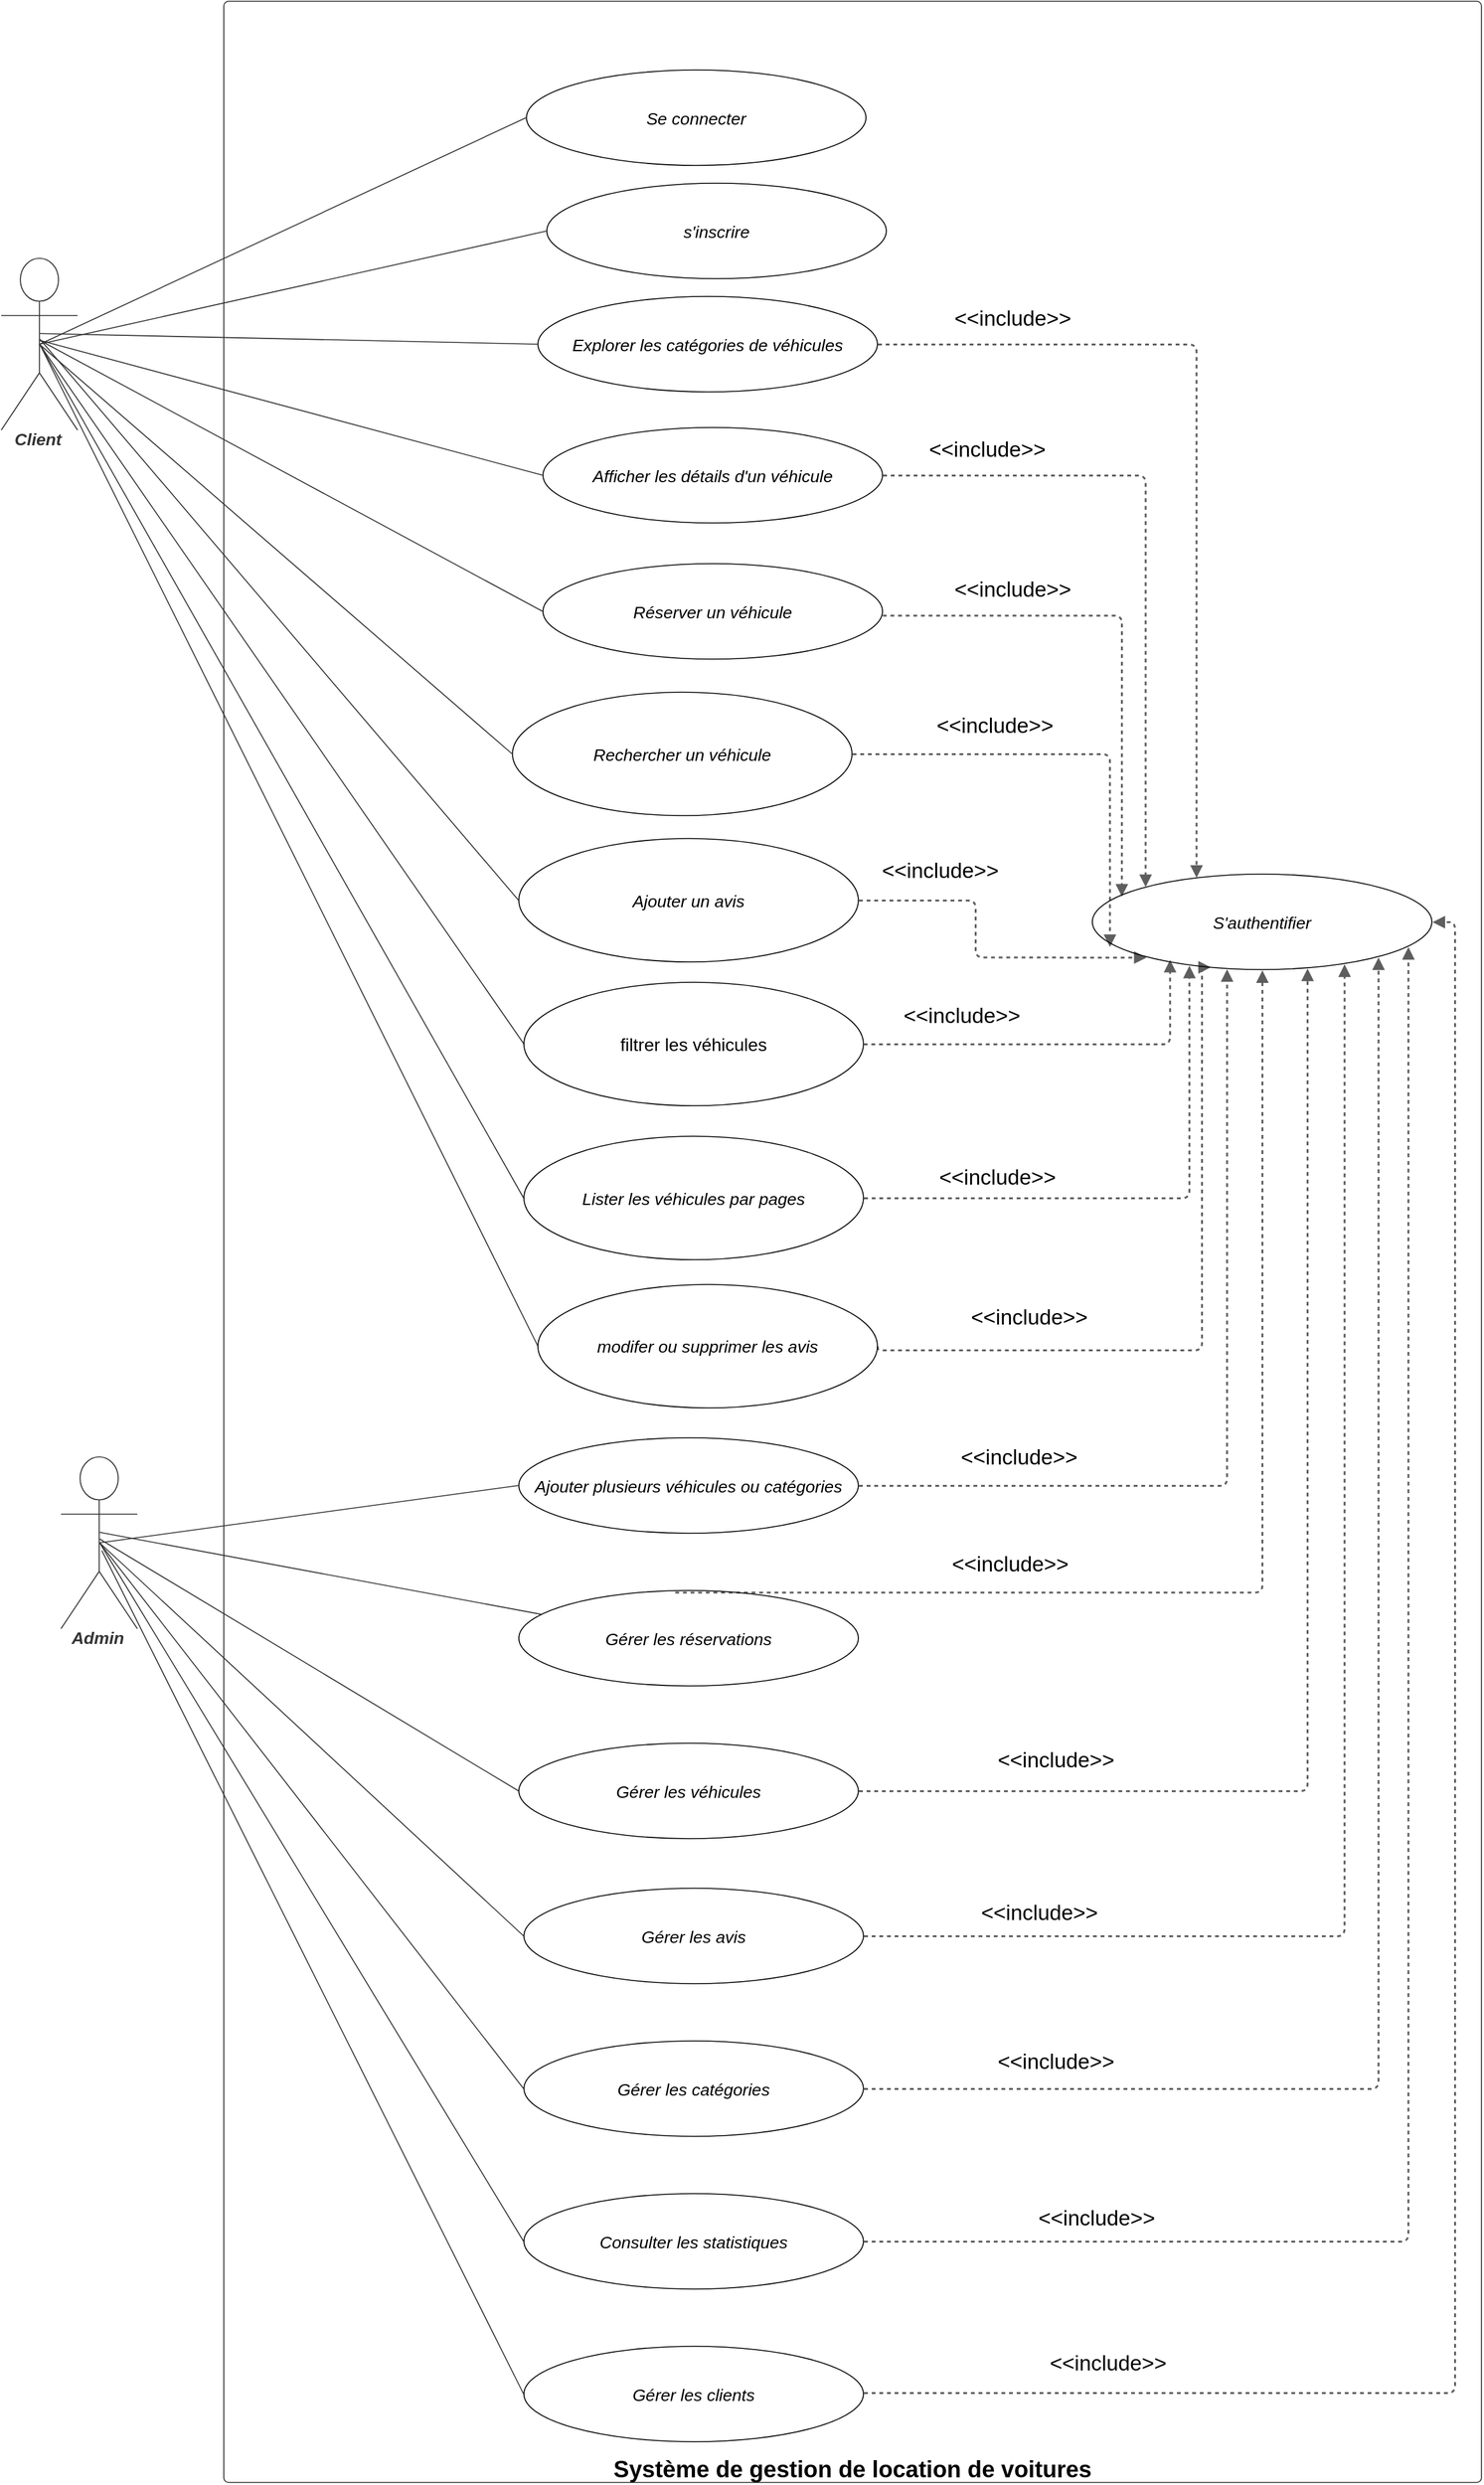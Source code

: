 <mxfile version="26.0.2">
  <diagram name="Page-1" id="8tFikdzhdgEhzR_TYcgz">
    <mxGraphModel grid="0" page="0" gridSize="10" guides="0" tooltips="1" connect="1" arrows="0" fold="1" pageScale="1" pageWidth="827" pageHeight="1169" math="0" shadow="0">
      <root>
        <mxCell id="0" />
        <mxCell id="1" parent="0" />
        <mxCell id="M5CqKMJf0OVnohFVq-WX-1" value="Système de gestion de location de voitures" style="html=1;overflow=block;blockSpacing=1;whiteSpace=wrap;container=1;pointerEvents=0;collapsible=0;recursiveResize=0;fontSize=18.3;fontStyle=1;spacing=0;verticalAlign=bottom;strokeColor=#333333;strokeOpacity=100;fillOpacity=0;rounded=1;absoluteArcSize=1;arcSize=7.5;fillColor=#000000;strokeWidth=0.8;lucidId=CK0EMBm4wFyv;" vertex="1" parent="1">
          <mxGeometry x="-1301" y="-1148" width="989" height="1950" as="geometry" />
        </mxCell>
        <mxCell id="M5CqKMJf0OVnohFVq-WX-3" value="Se connecter" style="html=1;overflow=block;blockSpacing=1;whiteSpace=wrap;ellipse;fontSize=13.3;fontStyle=2;align=center;spacing=0;verticalAlign=middle;strokeOpacity=100;fillOpacity=0;rounded=1;absoluteArcSize=1;arcSize=7.5;fillColor=#000000;strokeWidth=0.8;lucidId=CK0E9Hf3wBpa;" vertex="1" parent="M5CqKMJf0OVnohFVq-WX-1">
          <mxGeometry x="238" y="54" width="267" height="75" as="geometry" />
        </mxCell>
        <mxCell id="M5CqKMJf0OVnohFVq-WX-4" value="" style="html=1;jettySize=18;whiteSpace=wrap;fontSize=13;strokeColor=#333333;strokeOpacity=100;strokeWidth=0.8;rounded=0;startArrow=none;endArrow=none;exitX=0.506;exitY=0.5;exitPerimeter=0;entryX=-0.001;entryY=0.5;entryPerimeter=0;lucidId=CK0EUQql4HA5;" edge="1" parent="M5CqKMJf0OVnohFVq-WX-1" source="M5CqKMJf0OVnohFVq-WX-2" target="M5CqKMJf0OVnohFVq-WX-3">
          <mxGeometry width="100" height="100" relative="1" as="geometry">
            <Array as="points" />
          </mxGeometry>
        </mxCell>
        <mxCell id="M5CqKMJf0OVnohFVq-WX-5" value="Explorer les catégories de véhicules" style="html=1;overflow=block;blockSpacing=1;whiteSpace=wrap;ellipse;fontSize=13.3;fontStyle=2;align=center;spacing=0;verticalAlign=middle;strokeOpacity=100;fillOpacity=0;rounded=1;absoluteArcSize=1;arcSize=7.5;fillColor=#000000;strokeWidth=0.8;lucidId=CK0ENpOty4G4;" vertex="1" parent="M5CqKMJf0OVnohFVq-WX-1">
          <mxGeometry x="247" y="232" width="267" height="75" as="geometry" />
        </mxCell>
        <mxCell id="M5CqKMJf0OVnohFVq-WX-6" value="" style="html=1;jettySize=18;whiteSpace=wrap;fontSize=13;strokeColor=#333333;strokeOpacity=100;strokeWidth=0.8;rounded=0;startArrow=none;endArrow=none;exitX=0.506;exitY=0.438;exitPerimeter=0;entryX=-0.001;entryY=0.5;entryPerimeter=0;lucidId=CK0E6IXpcuNx;" edge="1" parent="M5CqKMJf0OVnohFVq-WX-1" source="M5CqKMJf0OVnohFVq-WX-2" target="M5CqKMJf0OVnohFVq-WX-5">
          <mxGeometry width="100" height="100" relative="1" as="geometry">
            <Array as="points" />
          </mxGeometry>
        </mxCell>
        <mxCell id="M5CqKMJf0OVnohFVq-WX-24" value="" style="html=1;jettySize=18;whiteSpace=wrap;fontSize=13;strokeColor=#5E5E5E;dashed=1;fixDash=1;strokeWidth=1.5;rounded=1;arcSize=12;edgeStyle=orthogonalEdgeStyle;startArrow=none;endArrow=block;endFill=1;exitX=1.001;exitY=0.5;exitPerimeter=0;entryX=0.306;entryY=0.035;entryPerimeter=0;lucidId=CK0E~pfM1WBR;" edge="1" parent="M5CqKMJf0OVnohFVq-WX-1" source="M5CqKMJf0OVnohFVq-WX-5" target="M5CqKMJf0OVnohFVq-WX-22">
          <mxGeometry width="100" height="100" relative="1" as="geometry">
            <Array as="points" />
          </mxGeometry>
        </mxCell>
        <mxCell id="M5CqKMJf0OVnohFVq-WX-31" value="&amp;lt;&amp;lt;include&amp;gt;&amp;gt;" style="html=1;overflow=block;blockSpacing=1;whiteSpace=wrap;fontSize=16.7;align=center;spacing=3.8;strokeColor=none;fillOpacity=0;rounded=1;absoluteArcSize=1;arcSize=9;fillColor=#ffffff;strokeWidth=0;lucidId=CK0E-eoepwRS;" vertex="1" parent="M5CqKMJf0OVnohFVq-WX-1">
          <mxGeometry x="571" y="236" width="99" height="28" as="geometry" />
        </mxCell>
        <mxCell id="M5CqKMJf0OVnohFVq-WX-7" value="Afficher les détails d&#39;un véhicule" style="html=1;overflow=block;blockSpacing=1;whiteSpace=wrap;ellipse;fontSize=13.3;fontStyle=2;align=center;spacing=0;verticalAlign=middle;strokeOpacity=100;fillOpacity=0;rounded=1;absoluteArcSize=1;arcSize=7.5;fillColor=#000000;strokeWidth=0.8;lucidId=CK0EKlx9J_is;" vertex="1" parent="M5CqKMJf0OVnohFVq-WX-1">
          <mxGeometry x="251" y="335" width="267" height="75" as="geometry" />
        </mxCell>
        <mxCell id="M5CqKMJf0OVnohFVq-WX-32" value="&amp;lt;&amp;lt;include&amp;gt;&amp;gt;" style="html=1;overflow=block;blockSpacing=1;whiteSpace=wrap;fontSize=16.7;align=center;spacing=3.8;strokeColor=none;fillOpacity=0;rounded=1;absoluteArcSize=1;arcSize=9;fillColor=#ffffff;strokeWidth=0;lucidId=CK0EwcfX8QY_;" vertex="1" parent="M5CqKMJf0OVnohFVq-WX-1">
          <mxGeometry x="551" y="339" width="99" height="28" as="geometry" />
        </mxCell>
        <mxCell id="M5CqKMJf0OVnohFVq-WX-25" value="" style="html=1;jettySize=18;whiteSpace=wrap;fontSize=13;strokeColor=#5E5E5E;dashed=1;fixDash=1;strokeWidth=1.5;rounded=1;arcSize=12;edgeStyle=orthogonalEdgeStyle;startArrow=none;endArrow=block;endFill=1;exitX=1.001;exitY=0.5;exitPerimeter=0;entryX=0.156;entryY=0.132;entryPerimeter=0;lucidId=CK0EK3ezp~iS;" edge="1" parent="M5CqKMJf0OVnohFVq-WX-1" source="M5CqKMJf0OVnohFVq-WX-7" target="M5CqKMJf0OVnohFVq-WX-22">
          <mxGeometry width="100" height="100" relative="1" as="geometry">
            <Array as="points" />
          </mxGeometry>
        </mxCell>
        <mxCell id="M5CqKMJf0OVnohFVq-WX-8" value="" style="html=1;jettySize=18;whiteSpace=wrap;fontSize=13;strokeColor=#333333;strokeOpacity=100;strokeWidth=0.8;rounded=0;startArrow=none;endArrow=none;exitX=0.506;exitY=0.478;exitPerimeter=0;entryX=-0.001;entryY=0.5;entryPerimeter=0;lucidId=CK0E13DoGg3B;" edge="1" parent="M5CqKMJf0OVnohFVq-WX-1" source="M5CqKMJf0OVnohFVq-WX-2" target="M5CqKMJf0OVnohFVq-WX-7">
          <mxGeometry width="100" height="100" relative="1" as="geometry">
            <Array as="points" />
          </mxGeometry>
        </mxCell>
        <mxCell id="M5CqKMJf0OVnohFVq-WX-10" value="" style="html=1;jettySize=18;whiteSpace=wrap;fontSize=13;strokeColor=#333333;strokeOpacity=100;strokeWidth=0.8;rounded=0;startArrow=none;endArrow=none;exitX=0.506;exitY=0.478;exitPerimeter=0;entryX=-0.001;entryY=0.5;entryPerimeter=0;lucidId=CK0EXgbHCYZu;" edge="1" parent="M5CqKMJf0OVnohFVq-WX-1" source="M5CqKMJf0OVnohFVq-WX-2" target="M5CqKMJf0OVnohFVq-WX-9">
          <mxGeometry width="100" height="100" relative="1" as="geometry">
            <Array as="points" />
          </mxGeometry>
        </mxCell>
        <mxCell id="M5CqKMJf0OVnohFVq-WX-9" value="Réserver un véhicule" style="html=1;overflow=block;blockSpacing=1;whiteSpace=wrap;ellipse;fontSize=13.3;fontStyle=2;align=center;spacing=0;verticalAlign=middle;strokeOpacity=100;fillOpacity=0;rounded=1;absoluteArcSize=1;arcSize=7.5;fillColor=#000000;strokeWidth=0.8;lucidId=CK0E0zwe0y_t;" vertex="1" parent="M5CqKMJf0OVnohFVq-WX-1">
          <mxGeometry x="251" y="442" width="267" height="75" as="geometry" />
        </mxCell>
        <mxCell id="M5CqKMJf0OVnohFVq-WX-33" value="&amp;lt;&amp;lt;include&amp;gt;&amp;gt;" style="html=1;overflow=block;blockSpacing=1;whiteSpace=wrap;fontSize=16.7;align=center;spacing=3.8;strokeColor=none;fillOpacity=0;rounded=1;absoluteArcSize=1;arcSize=9;rotation=0;fillColor=#ffffff;strokeWidth=0;lucidId=CK0EBZMPAoHC;" vertex="1" parent="M5CqKMJf0OVnohFVq-WX-1">
          <mxGeometry x="571" y="449" width="99" height="28" as="geometry" />
        </mxCell>
        <mxCell id="M5CqKMJf0OVnohFVq-WX-26" value="" style="html=1;jettySize=18;whiteSpace=wrap;fontSize=13;strokeColor=#5E5E5E;dashed=1;fixDash=1;strokeWidth=1.5;rounded=1;arcSize=12;edgeStyle=orthogonalEdgeStyle;startArrow=none;endArrow=block;endFill=1;exitX=1;exitY=0.541;exitPerimeter=0;entryX=0.086;entryY=0.232;entryPerimeter=0;lucidId=CK0ERkbj00hn;entryDx=0;entryDy=0;" edge="1" parent="M5CqKMJf0OVnohFVq-WX-1" source="M5CqKMJf0OVnohFVq-WX-9" target="M5CqKMJf0OVnohFVq-WX-22">
          <mxGeometry width="100" height="100" relative="1" as="geometry">
            <Array as="points" />
          </mxGeometry>
        </mxCell>
        <mxCell id="M5CqKMJf0OVnohFVq-WX-27" value="" style="html=1;jettySize=18;whiteSpace=wrap;fontSize=13;strokeColor=#5E5E5E;dashed=1;fixDash=1;strokeWidth=1.5;rounded=1;arcSize=12;edgeStyle=orthogonalEdgeStyle;startArrow=none;endArrow=block;endFill=1;exitX=1.001;exitY=0.5;exitPerimeter=0;entryX=0.051;entryY=0.76;entryPerimeter=0;lucidId=CK0EiBIn4RwE;entryDx=0;entryDy=0;" edge="1" parent="M5CqKMJf0OVnohFVq-WX-1" source="M5CqKMJf0OVnohFVq-WX-11" target="M5CqKMJf0OVnohFVq-WX-22">
          <mxGeometry width="100" height="100" relative="1" as="geometry">
            <Array as="points" />
          </mxGeometry>
        </mxCell>
        <mxCell id="M5CqKMJf0OVnohFVq-WX-34" value="&amp;lt;&amp;lt;include&amp;gt;&amp;gt;" style="html=1;overflow=block;blockSpacing=1;whiteSpace=wrap;fontSize=16.7;align=center;spacing=3.8;strokeColor=none;fillOpacity=0;rounded=1;absoluteArcSize=1;arcSize=9;rotation=0;fillColor=#ffffff;strokeWidth=0;lucidId=CK0EK9EnWHUO;" vertex="1" parent="M5CqKMJf0OVnohFVq-WX-1">
          <mxGeometry x="557" y="556" width="99" height="28" as="geometry" />
        </mxCell>
        <mxCell id="M5CqKMJf0OVnohFVq-WX-11" value="Rechercher un véhicule" style="html=1;overflow=block;blockSpacing=1;whiteSpace=wrap;ellipse;fontSize=13.3;fontStyle=2;align=center;spacing=0;verticalAlign=middle;strokeOpacity=100;fillOpacity=0;rounded=1;absoluteArcSize=1;arcSize=7.5;fillColor=#000000;strokeWidth=0.8;lucidId=CK0EZ~re4L80;" vertex="1" parent="M5CqKMJf0OVnohFVq-WX-1">
          <mxGeometry x="227" y="543" width="267" height="97" as="geometry" />
        </mxCell>
        <mxCell id="M5CqKMJf0OVnohFVq-WX-12" value="" style="html=1;jettySize=18;whiteSpace=wrap;fontSize=13;strokeColor=#333333;strokeOpacity=100;strokeWidth=0.8;rounded=0;startArrow=none;endArrow=none;exitX=0.507;exitY=0.503;exitPerimeter=0;entryX=-0.001;entryY=0.5;entryPerimeter=0;lucidId=CK0E~I7SyGtF;" edge="1" parent="M5CqKMJf0OVnohFVq-WX-1" source="M5CqKMJf0OVnohFVq-WX-2" target="M5CqKMJf0OVnohFVq-WX-11">
          <mxGeometry width="100" height="100" relative="1" as="geometry">
            <Array as="points" />
          </mxGeometry>
        </mxCell>
        <mxCell id="M5CqKMJf0OVnohFVq-WX-38" value="" style="html=1;jettySize=18;whiteSpace=wrap;fontSize=13;strokeColor=#333333;strokeOpacity=100;strokeWidth=0.8;rounded=0;startArrow=none;endArrow=none;exitX=0.506;exitY=0.47;exitPerimeter=0;entryX=-0.001;entryY=0.5;entryPerimeter=0;lucidId=w30EGQ..YW8n;" edge="1" parent="M5CqKMJf0OVnohFVq-WX-1" source="M5CqKMJf0OVnohFVq-WX-2" target="M5CqKMJf0OVnohFVq-WX-37">
          <mxGeometry width="100" height="100" relative="1" as="geometry">
            <Array as="points" />
          </mxGeometry>
        </mxCell>
        <mxCell id="M5CqKMJf0OVnohFVq-WX-70" value="" style="html=1;jettySize=18;whiteSpace=wrap;fontSize=13;strokeColor=#333333;strokeOpacity=100;strokeWidth=0.8;rounded=0;startArrow=none;endArrow=none;exitX=0.5;exitY=0.5;exitPerimeter=0;entryX=0;entryY=0.5;lucidId=a50EpZdBVr6r;entryDx=0;entryDy=0;exitDx=0;exitDy=0;" edge="1" parent="M5CqKMJf0OVnohFVq-WX-1" source="M5CqKMJf0OVnohFVq-WX-2" target="M5CqKMJf0OVnohFVq-WX-66">
          <mxGeometry width="100" height="100" relative="1" as="geometry">
            <Array as="points" />
            <mxPoint x="-135" y="280" as="sourcePoint" />
            <mxPoint x="246" y="951" as="targetPoint" />
          </mxGeometry>
        </mxCell>
        <mxCell id="M5CqKMJf0OVnohFVq-WX-42" value="" style="html=1;jettySize=18;whiteSpace=wrap;fontSize=13;strokeColor=#333333;strokeOpacity=100;strokeWidth=0.8;rounded=0;startArrow=none;endArrow=none;exitX=0.506;exitY=0.501;exitPerimeter=0;entryX=-0.001;entryY=0.5;entryPerimeter=0;lucidId=a50EpZdBVr6r;" edge="1" parent="M5CqKMJf0OVnohFVq-WX-1" source="M5CqKMJf0OVnohFVq-WX-2" target="M5CqKMJf0OVnohFVq-WX-41">
          <mxGeometry width="100" height="100" relative="1" as="geometry">
            <Array as="points" />
          </mxGeometry>
        </mxCell>
        <mxCell id="M5CqKMJf0OVnohFVq-WX-74" value="" style="html=1;jettySize=18;whiteSpace=wrap;fontSize=13;strokeColor=#333333;strokeOpacity=100;strokeWidth=0.8;rounded=0;startArrow=none;endArrow=none;entryX=0;entryY=0.5;lucidId=a50EpZdBVr6r;entryDx=0;entryDy=0;" edge="1" parent="M5CqKMJf0OVnohFVq-WX-1" target="M5CqKMJf0OVnohFVq-WX-65">
          <mxGeometry width="100" height="100" relative="1" as="geometry">
            <Array as="points" />
            <mxPoint x="-144" y="271" as="sourcePoint" />
            <mxPoint x="246" y="951" as="targetPoint" />
          </mxGeometry>
        </mxCell>
        <mxCell id="M5CqKMJf0OVnohFVq-WX-37" value="Ajouter un avis" style="html=1;overflow=block;blockSpacing=1;whiteSpace=wrap;ellipse;fontSize=13.3;fontStyle=2;align=center;spacing=0;verticalAlign=middle;strokeOpacity=100;fillOpacity=0;rounded=1;absoluteArcSize=1;arcSize=7.5;fillColor=#000000;strokeWidth=0.8;lucidId=w30El8iRUl3f;" vertex="1" parent="M5CqKMJf0OVnohFVq-WX-1">
          <mxGeometry x="232" y="658" width="267" height="97" as="geometry" />
        </mxCell>
        <mxCell id="M5CqKMJf0OVnohFVq-WX-66" value="&lt;span style=&quot;font-family: &amp;quot;Nunito Sans&amp;quot;, sans-serif; font-size: 14px; font-style: normal; text-align: start; white-space-collapse: preserve; background-color: rgb(255, 255, 255);&quot;&gt;filtrer les véhicules&lt;/span&gt;" style="html=1;overflow=block;blockSpacing=1;whiteSpace=wrap;ellipse;fontSize=13.3;fontStyle=2;align=center;spacing=0;verticalAlign=middle;strokeOpacity=100;fillOpacity=0;rounded=1;absoluteArcSize=1;arcSize=7.5;fillColor=#000000;strokeWidth=0.8;lucidId=a50EUzltQLbh;" vertex="1" parent="M5CqKMJf0OVnohFVq-WX-1">
          <mxGeometry x="236" y="771" width="267" height="97" as="geometry" />
        </mxCell>
        <mxCell id="M5CqKMJf0OVnohFVq-WX-35" value="" style="html=1;jettySize=18;whiteSpace=wrap;fontSize=13;strokeColor=#5E5E5E;dashed=1;fixDash=1;strokeWidth=1.5;rounded=1;arcSize=12;edgeStyle=orthogonalEdgeStyle;startArrow=none;endArrow=block;endFill=1;exitX=1.001;exitY=0.5;exitPerimeter=0;entryX=0.159;entryY=0.871;entryPerimeter=0;lucidId=w30E88Yl7yk3;" edge="1" parent="M5CqKMJf0OVnohFVq-WX-1" source="M5CqKMJf0OVnohFVq-WX-37" target="M5CqKMJf0OVnohFVq-WX-22">
          <mxGeometry width="100" height="100" relative="1" as="geometry">
            <Array as="points" />
          </mxGeometry>
        </mxCell>
        <mxCell id="M5CqKMJf0OVnohFVq-WX-36" value="&amp;lt;&amp;lt;include&amp;gt;&amp;gt;" style="html=1;overflow=block;blockSpacing=1;whiteSpace=wrap;fontSize=16.7;align=center;spacing=3.8;strokeColor=none;fillOpacity=0;rounded=1;absoluteArcSize=1;arcSize=9;fillColor=#ffffff;strokeWidth=0;lucidId=w30E~kOv3~ei;" vertex="1" parent="M5CqKMJf0OVnohFVq-WX-1">
          <mxGeometry x="514" y="670" width="99" height="28" as="geometry" />
        </mxCell>
        <mxCell id="M5CqKMJf0OVnohFVq-WX-69" value="&amp;lt;&amp;lt;include&amp;gt;&amp;gt;" style="html=1;overflow=block;blockSpacing=1;whiteSpace=wrap;fontSize=16.7;align=center;spacing=3.8;strokeColor=none;fillOpacity=0;rounded=1;absoluteArcSize=1;arcSize=9;fillColor=#ffffff;strokeWidth=0;lucidId=w30E~kOv3~ei;" vertex="1" parent="M5CqKMJf0OVnohFVq-WX-1">
          <mxGeometry x="531" y="784" width="99" height="28" as="geometry" />
        </mxCell>
        <mxCell id="M5CqKMJf0OVnohFVq-WX-67" value="" style="html=1;jettySize=18;whiteSpace=wrap;fontSize=13;strokeColor=#5E5E5E;dashed=1;fixDash=1;strokeWidth=1.5;rounded=1;arcSize=12;edgeStyle=orthogonalEdgeStyle;startArrow=none;endArrow=block;endFill=1;exitX=1;exitY=0.5;entryX=0.228;entryY=0.895;entryPerimeter=0;lucidId=w30E88Yl7yk3;exitDx=0;exitDy=0;entryDx=0;entryDy=0;" edge="1" parent="M5CqKMJf0OVnohFVq-WX-1" source="M5CqKMJf0OVnohFVq-WX-66" target="M5CqKMJf0OVnohFVq-WX-22">
          <mxGeometry width="100" height="100" relative="1" as="geometry">
            <Array as="points" />
            <mxPoint x="509" y="717" as="sourcePoint" />
            <mxPoint x="735" y="761" as="targetPoint" />
          </mxGeometry>
        </mxCell>
        <mxCell id="M5CqKMJf0OVnohFVq-WX-41" value="Lister les véhicules par pages" style="html=1;overflow=block;blockSpacing=1;whiteSpace=wrap;ellipse;fontSize=13.3;fontStyle=2;align=center;spacing=0;verticalAlign=middle;strokeOpacity=100;fillOpacity=0;rounded=1;absoluteArcSize=1;arcSize=7.5;fillColor=#000000;strokeWidth=0.8;lucidId=a50EUzltQLbh;" vertex="1" parent="M5CqKMJf0OVnohFVq-WX-1">
          <mxGeometry x="236" y="892" width="267" height="97" as="geometry" />
        </mxCell>
        <mxCell id="M5CqKMJf0OVnohFVq-WX-40" value="&amp;lt;&amp;lt;include&amp;gt;&amp;gt;" style="html=1;overflow=block;blockSpacing=1;whiteSpace=wrap;fontSize=16.7;align=center;spacing=3.8;strokeColor=none;fillOpacity=0;rounded=1;absoluteArcSize=1;arcSize=9;fillColor=#ffffff;strokeWidth=0;lucidId=a50EnXLfE4Lo;" vertex="1" parent="M5CqKMJf0OVnohFVq-WX-1">
          <mxGeometry x="559" y="911" width="99" height="28" as="geometry" />
        </mxCell>
        <mxCell id="M5CqKMJf0OVnohFVq-WX-39" value="" style="html=1;jettySize=18;whiteSpace=wrap;fontSize=13;strokeColor=#5E5E5E;dashed=1;fixDash=1;strokeWidth=1.5;rounded=1;arcSize=12;edgeStyle=orthogonalEdgeStyle;startArrow=none;endArrow=block;endFill=1;exitX=1.001;exitY=0.5;exitPerimeter=0;entryX=0.285;entryY=0.956;entryPerimeter=0;lucidId=a50EoMD4XKtJ;" edge="1" parent="M5CqKMJf0OVnohFVq-WX-1" source="M5CqKMJf0OVnohFVq-WX-41" target="M5CqKMJf0OVnohFVq-WX-22">
          <mxGeometry width="100" height="100" relative="1" as="geometry">
            <Array as="points">
              <mxPoint x="759" y="940" />
            </Array>
          </mxGeometry>
        </mxCell>
        <mxCell id="M5CqKMJf0OVnohFVq-WX-72" value="" style="html=1;jettySize=18;whiteSpace=wrap;fontSize=13;strokeColor=#5E5E5E;dashed=1;fixDash=1;strokeWidth=1.5;rounded=1;arcSize=12;edgeStyle=orthogonalEdgeStyle;startArrow=none;endArrow=block;endFill=1;exitX=1;exitY=0.5;lucidId=a50EoMD4XKtJ;exitDx=0;exitDy=0;" edge="1" parent="M5CqKMJf0OVnohFVq-WX-1" source="M5CqKMJf0OVnohFVq-WX-65">
          <mxGeometry width="100" height="100" relative="1" as="geometry">
            <Array as="points">
              <mxPoint x="514" y="1060" />
              <mxPoint x="769" y="1060" />
              <mxPoint x="769" y="759" />
            </Array>
            <mxPoint x="513" y="951" as="sourcePoint" />
            <mxPoint x="776" y="759" as="targetPoint" />
          </mxGeometry>
        </mxCell>
        <mxCell id="M5CqKMJf0OVnohFVq-WX-73" value="&amp;lt;&amp;lt;include&amp;gt;&amp;gt;" style="html=1;overflow=block;blockSpacing=1;whiteSpace=wrap;fontSize=16.7;align=center;spacing=3.8;strokeColor=none;fillOpacity=0;rounded=1;absoluteArcSize=1;arcSize=9;rotation=0;fillColor=#ffffff;strokeWidth=0;lucidId=CK0Ee~tf3I9x;" vertex="1" parent="M5CqKMJf0OVnohFVq-WX-1">
          <mxGeometry x="584" y="1021" width="99" height="28" as="geometry" />
        </mxCell>
        <mxCell id="M5CqKMJf0OVnohFVq-WX-28" value="" style="html=1;jettySize=18;whiteSpace=wrap;fontSize=13;strokeColor=#5E5E5E;dashed=1;fixDash=1;strokeWidth=1.5;rounded=1;arcSize=12;edgeStyle=orthogonalEdgeStyle;startArrow=none;endArrow=block;endFill=1;exitX=1.001;exitY=0.5;exitPerimeter=0;entryX=0.396;entryY=0.993;entryPerimeter=0;lucidId=CK0E8CaT8H~e;" edge="1" parent="M5CqKMJf0OVnohFVq-WX-1" source="M5CqKMJf0OVnohFVq-WX-14" target="M5CqKMJf0OVnohFVq-WX-22">
          <mxGeometry width="100" height="100" relative="1" as="geometry">
            <Array as="points" />
          </mxGeometry>
        </mxCell>
        <mxCell id="M5CqKMJf0OVnohFVq-WX-29" value="" style="html=1;jettySize=18;whiteSpace=wrap;fontSize=13;strokeColor=#5E5E5E;dashed=1;fixDash=1;strokeWidth=1.5;rounded=1;arcSize=12;edgeStyle=orthogonalEdgeStyle;startArrow=none;endArrow=block;endFill=1;exitX=0.46;exitY=0.019;exitPerimeter=0;entryX=0.5;entryY=1.005;entryPerimeter=0;lucidId=CK0E5xMKhLxb;exitDx=0;exitDy=0;" edge="1" parent="M5CqKMJf0OVnohFVq-WX-1" source="M5CqKMJf0OVnohFVq-WX-16" target="M5CqKMJf0OVnohFVq-WX-22">
          <mxGeometry width="100" height="100" relative="1" as="geometry">
            <Array as="points" />
          </mxGeometry>
        </mxCell>
        <mxCell id="M5CqKMJf0OVnohFVq-WX-43" value="" style="html=1;jettySize=18;whiteSpace=wrap;fontSize=13;strokeColor=#5E5E5E;dashed=1;fixDash=1;strokeWidth=1.5;rounded=1;arcSize=12;edgeStyle=orthogonalEdgeStyle;startArrow=none;endArrow=block;endFill=1;exitX=1.001;exitY=0.5;exitPerimeter=0;entryX=0.633;entryY=0.986;entryPerimeter=0;lucidId=E90Eg_id79T4;" edge="1" parent="M5CqKMJf0OVnohFVq-WX-1" source="M5CqKMJf0OVnohFVq-WX-18" target="M5CqKMJf0OVnohFVq-WX-22">
          <mxGeometry width="100" height="100" relative="1" as="geometry">
            <Array as="points" />
          </mxGeometry>
        </mxCell>
        <mxCell id="M5CqKMJf0OVnohFVq-WX-46" value="" style="html=1;jettySize=18;whiteSpace=wrap;fontSize=13;strokeColor=#5E5E5E;dashed=1;fixDash=1;strokeWidth=1.5;rounded=1;arcSize=12;edgeStyle=orthogonalEdgeStyle;startArrow=none;endArrow=block;endFill=1;exitX=1.001;exitY=0.5;exitPerimeter=0;entryX=0.742;entryY=0.942;entryPerimeter=0;lucidId=p.0Ef7bvcyhS;" edge="1" parent="M5CqKMJf0OVnohFVq-WX-1" source="M5CqKMJf0OVnohFVq-WX-47" target="M5CqKMJf0OVnohFVq-WX-22">
          <mxGeometry width="100" height="100" relative="1" as="geometry">
            <Array as="points" />
          </mxGeometry>
        </mxCell>
        <mxCell id="M5CqKMJf0OVnohFVq-WX-53" value="" style="html=1;jettySize=18;whiteSpace=wrap;fontSize=13;strokeColor=#5E5E5E;dashed=1;fixDash=1;strokeWidth=1.5;rounded=1;arcSize=12;edgeStyle=orthogonalEdgeStyle;startArrow=none;endArrow=block;endFill=1;exitX=1.001;exitY=0.5;exitPerimeter=0;entryX=0.842;entryY=0.87;entryPerimeter=0;lucidId=p.0E29tA3ouc;" edge="1" parent="M5CqKMJf0OVnohFVq-WX-1" source="M5CqKMJf0OVnohFVq-WX-49" target="M5CqKMJf0OVnohFVq-WX-22">
          <mxGeometry width="100" height="100" relative="1" as="geometry">
            <Array as="points" />
          </mxGeometry>
        </mxCell>
        <mxCell id="M5CqKMJf0OVnohFVq-WX-54" value="" style="html=1;jettySize=18;whiteSpace=wrap;fontSize=13;strokeColor=#5E5E5E;dashed=1;fixDash=1;strokeWidth=1.5;rounded=1;arcSize=12;edgeStyle=orthogonalEdgeStyle;startArrow=none;endArrow=block;endFill=1;exitX=1.001;exitY=0.5;exitPerimeter=0;entryX=0.93;entryY=0.761;entryPerimeter=0;lucidId=p.0Eyr6aF1ef;" edge="1" parent="M5CqKMJf0OVnohFVq-WX-1" source="M5CqKMJf0OVnohFVq-WX-51" target="M5CqKMJf0OVnohFVq-WX-22">
          <mxGeometry width="100" height="100" relative="1" as="geometry">
            <Array as="points" />
          </mxGeometry>
        </mxCell>
        <mxCell id="M5CqKMJf0OVnohFVq-WX-59" value="" style="html=1;jettySize=18;whiteSpace=wrap;fontSize=13;strokeColor=#5E5E5E;dashed=1;fixDash=1;strokeWidth=1.5;rounded=1;arcSize=12;edgeStyle=orthogonalEdgeStyle;startArrow=none;endArrow=block;endFill=1;exitX=1.001;exitY=0.486;exitPerimeter=0;entryX=1.001;entryY=0.5;entryPerimeter=0;lucidId=6o1E--53O8.L;" edge="1" parent="M5CqKMJf0OVnohFVq-WX-1" source="M5CqKMJf0OVnohFVq-WX-20" target="M5CqKMJf0OVnohFVq-WX-22">
          <mxGeometry width="100" height="100" relative="1" as="geometry">
            <Array as="points" />
          </mxGeometry>
        </mxCell>
        <mxCell id="M5CqKMJf0OVnohFVq-WX-22" value="S&#39;authentifier" style="html=1;overflow=block;blockSpacing=1;whiteSpace=wrap;ellipse;fontSize=13.3;fontStyle=2;align=center;spacing=0;verticalAlign=middle;strokeOpacity=100;fillOpacity=0;rounded=1;absoluteArcSize=1;arcSize=7.5;fillColor=#000000;strokeWidth=0.8;lucidId=CK0EqNExcR1~;" vertex="1" parent="M5CqKMJf0OVnohFVq-WX-1">
          <mxGeometry x="683" y="686" width="267" height="75" as="geometry" />
        </mxCell>
        <mxCell id="M5CqKMJf0OVnohFVq-WX-65" value="modifer ou supprimer les avis" style="html=1;overflow=block;blockSpacing=1;whiteSpace=wrap;ellipse;fontSize=13.3;fontStyle=2;align=center;spacing=0;verticalAlign=middle;strokeOpacity=100;fillOpacity=0;rounded=1;absoluteArcSize=1;arcSize=7.5;fillColor=#000000;strokeWidth=0.8;lucidId=a50EUzltQLbh;" vertex="1" parent="M5CqKMJf0OVnohFVq-WX-1">
          <mxGeometry x="247" y="1008.5" width="267" height="97" as="geometry" />
        </mxCell>
        <mxCell id="M5CqKMJf0OVnohFVq-WX-14" value="Ajouter plusieurs véhicules ou catégories" style="html=1;overflow=block;blockSpacing=1;whiteSpace=wrap;ellipse;fontSize=13.3;fontStyle=2;align=center;spacing=0;verticalAlign=middle;strokeOpacity=100;fillOpacity=0;rounded=1;absoluteArcSize=1;arcSize=7.5;fillColor=#000000;strokeWidth=0.8;lucidId=CK0ErTKvW0Dm;" vertex="1" parent="M5CqKMJf0OVnohFVq-WX-1">
          <mxGeometry x="232" y="1129" width="267" height="75" as="geometry" />
        </mxCell>
        <mxCell id="M5CqKMJf0OVnohFVq-WX-15" value="" style="html=1;jettySize=18;whiteSpace=wrap;fontSize=13;strokeColor=#333333;strokeOpacity=100;strokeWidth=0.8;rounded=0;startArrow=none;endArrow=none;exitX=0.506;exitY=0.5;exitPerimeter=0;entryX=-0.001;entryY=0.5;entryPerimeter=0;lucidId=CK0El0C3ri7d;" edge="1" parent="M5CqKMJf0OVnohFVq-WX-1" source="M5CqKMJf0OVnohFVq-WX-13" target="M5CqKMJf0OVnohFVq-WX-14">
          <mxGeometry width="100" height="100" relative="1" as="geometry">
            <Array as="points" />
          </mxGeometry>
        </mxCell>
        <mxCell id="M5CqKMJf0OVnohFVq-WX-17" value="" style="html=1;jettySize=18;whiteSpace=wrap;fontSize=13;strokeColor=#333333;strokeOpacity=100;strokeWidth=0.8;rounded=0;startArrow=none;endArrow=none;exitX=0.506;exitY=0.439;exitPerimeter=0;entryX=0.065;entryY=0.249;entryPerimeter=0;lucidId=CK0EXCNuhOFB;" edge="1" parent="M5CqKMJf0OVnohFVq-WX-1" source="M5CqKMJf0OVnohFVq-WX-13" target="M5CqKMJf0OVnohFVq-WX-16">
          <mxGeometry width="100" height="100" relative="1" as="geometry">
            <Array as="points" />
          </mxGeometry>
        </mxCell>
        <mxCell id="M5CqKMJf0OVnohFVq-WX-19" value="" style="html=1;jettySize=18;whiteSpace=wrap;fontSize=13;strokeColor=#333333;strokeOpacity=100;strokeWidth=0.8;rounded=0;startArrow=none;endArrow=none;exitX=0.506;exitY=0.478;exitPerimeter=0;entryX=-0.001;entryY=0.5;entryPerimeter=0;lucidId=CK0EYn51SmmE;" edge="1" parent="M5CqKMJf0OVnohFVq-WX-1" source="M5CqKMJf0OVnohFVq-WX-13" target="M5CqKMJf0OVnohFVq-WX-18">
          <mxGeometry width="100" height="100" relative="1" as="geometry">
            <Array as="points" />
          </mxGeometry>
        </mxCell>
        <mxCell id="M5CqKMJf0OVnohFVq-WX-48" value="" style="html=1;jettySize=18;whiteSpace=wrap;fontSize=13;strokeColor=#333333;strokeOpacity=100;strokeWidth=0.8;rounded=0;startArrow=none;endArrow=none;exitX=0.506;exitY=0.5;exitPerimeter=0;entryX=-0.001;entryY=0.5;entryPerimeter=0;lucidId=p.0EIUmayCOc;" edge="1" parent="M5CqKMJf0OVnohFVq-WX-1" source="M5CqKMJf0OVnohFVq-WX-13" target="M5CqKMJf0OVnohFVq-WX-47">
          <mxGeometry width="100" height="100" relative="1" as="geometry">
            <Array as="points" />
          </mxGeometry>
        </mxCell>
        <mxCell id="M5CqKMJf0OVnohFVq-WX-50" value="" style="html=1;jettySize=18;whiteSpace=wrap;fontSize=13;strokeColor=#333333;strokeOpacity=100;strokeWidth=0.8;rounded=0;startArrow=none;endArrow=none;exitX=0.506;exitY=0.5;exitPerimeter=0;entryX=-0.001;entryY=0.5;entryPerimeter=0;lucidId=p.0Ef98YUD2C;" edge="1" parent="M5CqKMJf0OVnohFVq-WX-1" source="M5CqKMJf0OVnohFVq-WX-13" target="M5CqKMJf0OVnohFVq-WX-49">
          <mxGeometry width="100" height="100" relative="1" as="geometry">
            <Array as="points" />
          </mxGeometry>
        </mxCell>
        <mxCell id="M5CqKMJf0OVnohFVq-WX-52" value="" style="html=1;jettySize=18;whiteSpace=wrap;fontSize=13;strokeColor=#333333;strokeOpacity=100;strokeWidth=0.8;rounded=0;startArrow=none;endArrow=none;exitX=0.506;exitY=0.5;exitPerimeter=0;entryX=-0.001;entryY=0.5;entryPerimeter=0;lucidId=p.0ECxZnpdP.;" edge="1" parent="M5CqKMJf0OVnohFVq-WX-1" source="M5CqKMJf0OVnohFVq-WX-13" target="M5CqKMJf0OVnohFVq-WX-51">
          <mxGeometry width="100" height="100" relative="1" as="geometry">
            <Array as="points" />
          </mxGeometry>
        </mxCell>
        <mxCell id="M5CqKMJf0OVnohFVq-WX-21" value="" style="html=1;jettySize=18;whiteSpace=wrap;fontSize=13;strokeColor=#333333;strokeOpacity=100;strokeWidth=0.8;rounded=0;startArrow=none;endArrow=none;exitX=0.535;exitY=0.546;exitPerimeter=0;entryX=-0.001;entryY=0.5;entryPerimeter=0;lucidId=CK0E2MTMr5_K;" edge="1" parent="M5CqKMJf0OVnohFVq-WX-1" source="M5CqKMJf0OVnohFVq-WX-13" target="M5CqKMJf0OVnohFVq-WX-20">
          <mxGeometry width="100" height="100" relative="1" as="geometry">
            <Array as="points" />
          </mxGeometry>
        </mxCell>
        <mxCell id="M5CqKMJf0OVnohFVq-WX-13" value="Admin" style="html=1;overflow=block;blockSpacing=1;shape=umlActor;labelPosition=center;verticalLabelPosition=bottom;verticalAlign=top;whiteSpace=nowrap;fontSize=13.3;fontColor=#333333;fontStyle=3;spacing=0;strokeColor=#333333;strokeOpacity=100;rounded=1;absoluteArcSize=1;arcSize=7.5;fillColor=#ffffff;strokeWidth=0.8;lucidId=CK0ECatwR5bN;" vertex="1" parent="M5CqKMJf0OVnohFVq-WX-1">
          <mxGeometry x="-128" y="1144" width="60" height="135" as="geometry" />
        </mxCell>
        <mxCell id="M5CqKMJf0OVnohFVq-WX-16" value="Gérer les réservations" style="html=1;overflow=block;blockSpacing=1;whiteSpace=wrap;ellipse;fontSize=13.3;fontStyle=2;align=center;spacing=0;verticalAlign=middle;strokeOpacity=100;fillOpacity=0;rounded=1;absoluteArcSize=1;arcSize=7.5;fillColor=#000000;strokeWidth=0.8;lucidId=CK0Erl3Lc6MZ;" vertex="1" parent="M5CqKMJf0OVnohFVq-WX-1">
          <mxGeometry x="232" y="1249" width="267" height="75" as="geometry" />
        </mxCell>
        <mxCell id="M5CqKMJf0OVnohFVq-WX-18" value="Gérer les véhicules" style="html=1;overflow=block;blockSpacing=1;whiteSpace=wrap;ellipse;fontSize=13.3;fontStyle=2;align=center;spacing=0;verticalAlign=middle;strokeOpacity=100;fillOpacity=0;rounded=1;absoluteArcSize=1;arcSize=7.5;fillColor=#000000;strokeWidth=0.8;lucidId=CK0E68VBcHsE;" vertex="1" parent="M5CqKMJf0OVnohFVq-WX-1">
          <mxGeometry x="232" y="1369" width="267" height="75" as="geometry" />
        </mxCell>
        <mxCell id="M5CqKMJf0OVnohFVq-WX-47" value="Gérer les avis" style="html=1;overflow=block;blockSpacing=1;whiteSpace=wrap;ellipse;fontSize=13.3;fontStyle=2;align=center;spacing=0;verticalAlign=middle;strokeOpacity=100;fillOpacity=0;rounded=1;absoluteArcSize=1;arcSize=7.5;fillColor=#000000;strokeWidth=0.8;lucidId=p.0EL0sYdaIp;" vertex="1" parent="M5CqKMJf0OVnohFVq-WX-1">
          <mxGeometry x="236" y="1483" width="267" height="75" as="geometry" />
        </mxCell>
        <mxCell id="M5CqKMJf0OVnohFVq-WX-49" value="Gérer les catégories" style="html=1;overflow=block;blockSpacing=1;whiteSpace=wrap;ellipse;fontSize=13.3;fontStyle=2;align=center;spacing=0;verticalAlign=middle;strokeOpacity=100;fillOpacity=0;rounded=1;absoluteArcSize=1;arcSize=7.5;fillColor=#000000;strokeWidth=0.8;lucidId=p.0EMry2OJpO;" vertex="1" parent="M5CqKMJf0OVnohFVq-WX-1">
          <mxGeometry x="236" y="1603" width="267" height="75" as="geometry" />
        </mxCell>
        <mxCell id="M5CqKMJf0OVnohFVq-WX-51" value="Consulter les statistiques" style="html=1;overflow=block;blockSpacing=1;whiteSpace=wrap;ellipse;fontSize=13.3;fontStyle=2;align=center;spacing=0;verticalAlign=middle;strokeOpacity=100;fillOpacity=0;rounded=1;absoluteArcSize=1;arcSize=7.5;fillColor=#000000;strokeWidth=0.8;lucidId=p.0EuStrDQwn;" vertex="1" parent="M5CqKMJf0OVnohFVq-WX-1">
          <mxGeometry x="236" y="1723" width="267" height="75" as="geometry" />
        </mxCell>
        <mxCell id="M5CqKMJf0OVnohFVq-WX-20" value="Gérer les clients" style="html=1;overflow=block;blockSpacing=1;whiteSpace=wrap;ellipse;fontSize=13.3;fontStyle=2;align=center;spacing=0;verticalAlign=middle;strokeOpacity=100;fillOpacity=0;rounded=1;absoluteArcSize=1;arcSize=7.5;fillColor=#000000;strokeWidth=0.8;lucidId=CK0EFON9tA9j;" vertex="1" parent="M5CqKMJf0OVnohFVq-WX-1">
          <mxGeometry x="236" y="1843" width="267" height="75" as="geometry" />
        </mxCell>
        <mxCell id="M5CqKMJf0OVnohFVq-WX-60" value="&amp;lt;&amp;lt;include&amp;gt;&amp;gt;" style="html=1;overflow=block;blockSpacing=1;whiteSpace=wrap;fontSize=16.7;align=center;spacing=3.8;strokeColor=none;fillOpacity=0;rounded=1;absoluteArcSize=1;arcSize=9;fillColor=#ffffff;strokeWidth=0;lucidId=Do1Eo0cRnwgU;" vertex="1" parent="M5CqKMJf0OVnohFVq-WX-1">
          <mxGeometry x="646" y="1843" width="99" height="27" as="geometry" />
        </mxCell>
        <mxCell id="M5CqKMJf0OVnohFVq-WX-58" value="&amp;lt;&amp;lt;include&amp;gt;&amp;gt;" style="html=1;overflow=block;blockSpacing=1;whiteSpace=wrap;fontSize=16.7;align=center;spacing=3.8;strokeColor=none;fillOpacity=0;rounded=1;absoluteArcSize=1;arcSize=9;fillColor=#ffffff;strokeWidth=0;lucidId=p.0EIfoFODQR;" vertex="1" parent="M5CqKMJf0OVnohFVq-WX-1">
          <mxGeometry x="637" y="1729" width="99" height="28" as="geometry" />
        </mxCell>
        <mxCell id="M5CqKMJf0OVnohFVq-WX-56" value="&amp;lt;&amp;lt;include&amp;gt;&amp;gt;" style="html=1;overflow=block;blockSpacing=1;whiteSpace=wrap;fontSize=16.7;align=center;spacing=3.8;strokeColor=none;fillOpacity=0;rounded=1;absoluteArcSize=1;arcSize=9;fillColor=#ffffff;strokeWidth=0;lucidId=p.0Ev00XivDZ;" vertex="1" parent="M5CqKMJf0OVnohFVq-WX-1">
          <mxGeometry x="605" y="1606" width="99" height="28" as="geometry" />
        </mxCell>
        <mxCell id="M5CqKMJf0OVnohFVq-WX-57" value="&amp;lt;&amp;lt;include&amp;gt;&amp;gt;" style="html=1;overflow=block;blockSpacing=1;whiteSpace=wrap;fontSize=16.7;align=center;spacing=3.8;strokeColor=none;fillOpacity=0;rounded=1;absoluteArcSize=1;arcSize=9;fillColor=#ffffff;strokeWidth=0;lucidId=p.0ELZmuMq-2;" vertex="1" parent="M5CqKMJf0OVnohFVq-WX-1">
          <mxGeometry x="592" y="1489" width="99" height="28" as="geometry" />
        </mxCell>
        <mxCell id="M5CqKMJf0OVnohFVq-WX-55" value="&amp;lt;&amp;lt;include&amp;gt;&amp;gt;" style="html=1;overflow=block;blockSpacing=1;whiteSpace=wrap;fontSize=16.7;align=center;spacing=3.8;strokeColor=none;fillOpacity=0;rounded=1;absoluteArcSize=1;arcSize=9;fillColor=#ffffff;strokeWidth=0;lucidId=490EycjI_iq0;" vertex="1" parent="M5CqKMJf0OVnohFVq-WX-1">
          <mxGeometry x="605" y="1369" width="99" height="28" as="geometry" />
        </mxCell>
        <mxCell id="M5CqKMJf0OVnohFVq-WX-44" value="&amp;lt;&amp;lt;include&amp;gt;&amp;gt;" style="html=1;overflow=block;blockSpacing=1;whiteSpace=wrap;fontSize=16.7;align=center;spacing=3.8;strokeColor=none;fillOpacity=0;rounded=1;absoluteArcSize=1;arcSize=9;rotation=0;fillColor=#ffffff;strokeWidth=0;lucidId=CK0EVqP8wd5C;" vertex="1" parent="M5CqKMJf0OVnohFVq-WX-1">
          <mxGeometry x="569" y="1215" width="99" height="28" as="geometry" />
        </mxCell>
        <mxCell id="M5CqKMJf0OVnohFVq-WX-45" value="&amp;lt;&amp;lt;include&amp;gt;&amp;gt;" style="html=1;overflow=block;blockSpacing=1;whiteSpace=wrap;fontSize=16.7;align=center;spacing=3.8;strokeColor=none;fillOpacity=0;rounded=1;absoluteArcSize=1;arcSize=9;rotation=0;fillColor=#ffffff;strokeWidth=0;lucidId=CK0Ee~tf3I9x;" vertex="1" parent="M5CqKMJf0OVnohFVq-WX-1">
          <mxGeometry x="576" y="1131" width="99" height="28" as="geometry" />
        </mxCell>
        <mxCell id="M5CqKMJf0OVnohFVq-WX-2" value="Client " style="html=1;overflow=block;blockSpacing=1;shape=umlActor;labelPosition=center;verticalLabelPosition=bottom;verticalAlign=top;whiteSpace=nowrap;fontSize=13.3;fontColor=#333333;fontStyle=3;spacing=0;strokeColor=#333333;strokeOpacity=100;rounded=1;absoluteArcSize=1;arcSize=7.5;fillColor=#ffffff;strokeWidth=0.8;lucidId=CK0EtyqYmkeF;" vertex="1" parent="M5CqKMJf0OVnohFVq-WX-1">
          <mxGeometry x="-175" y="202" width="60" height="135" as="geometry" />
        </mxCell>
        <mxCell id="M5CqKMJf0OVnohFVq-WX-75" value="s&#39;inscrire" style="html=1;overflow=block;blockSpacing=1;whiteSpace=wrap;ellipse;fontSize=13.3;fontStyle=2;align=center;spacing=0;verticalAlign=middle;strokeOpacity=100;fillOpacity=0;rounded=1;absoluteArcSize=1;arcSize=7.5;fillColor=#000000;strokeWidth=0.8;lucidId=CK0E9Hf3wBpa;" vertex="1" parent="M5CqKMJf0OVnohFVq-WX-1">
          <mxGeometry x="254" y="143" width="267" height="75" as="geometry" />
        </mxCell>
        <mxCell id="M5CqKMJf0OVnohFVq-WX-76" value="" style="html=1;jettySize=18;whiteSpace=wrap;fontSize=13;strokeColor=#333333;strokeOpacity=100;strokeWidth=0.8;rounded=0;startArrow=none;endArrow=none;exitX=0.5;exitY=0.5;exitPerimeter=0;entryX=0;entryY=0.5;lucidId=CK0EUQql4HA5;entryDx=0;entryDy=0;exitDx=0;exitDy=0;" edge="1" parent="M5CqKMJf0OVnohFVq-WX-1" source="M5CqKMJf0OVnohFVq-WX-2" target="M5CqKMJf0OVnohFVq-WX-75">
          <mxGeometry width="100" height="100" relative="1" as="geometry">
            <Array as="points" />
            <mxPoint x="-135" y="280" as="sourcePoint" />
            <mxPoint x="248" y="102" as="targetPoint" />
          </mxGeometry>
        </mxCell>
      </root>
    </mxGraphModel>
  </diagram>
</mxfile>
